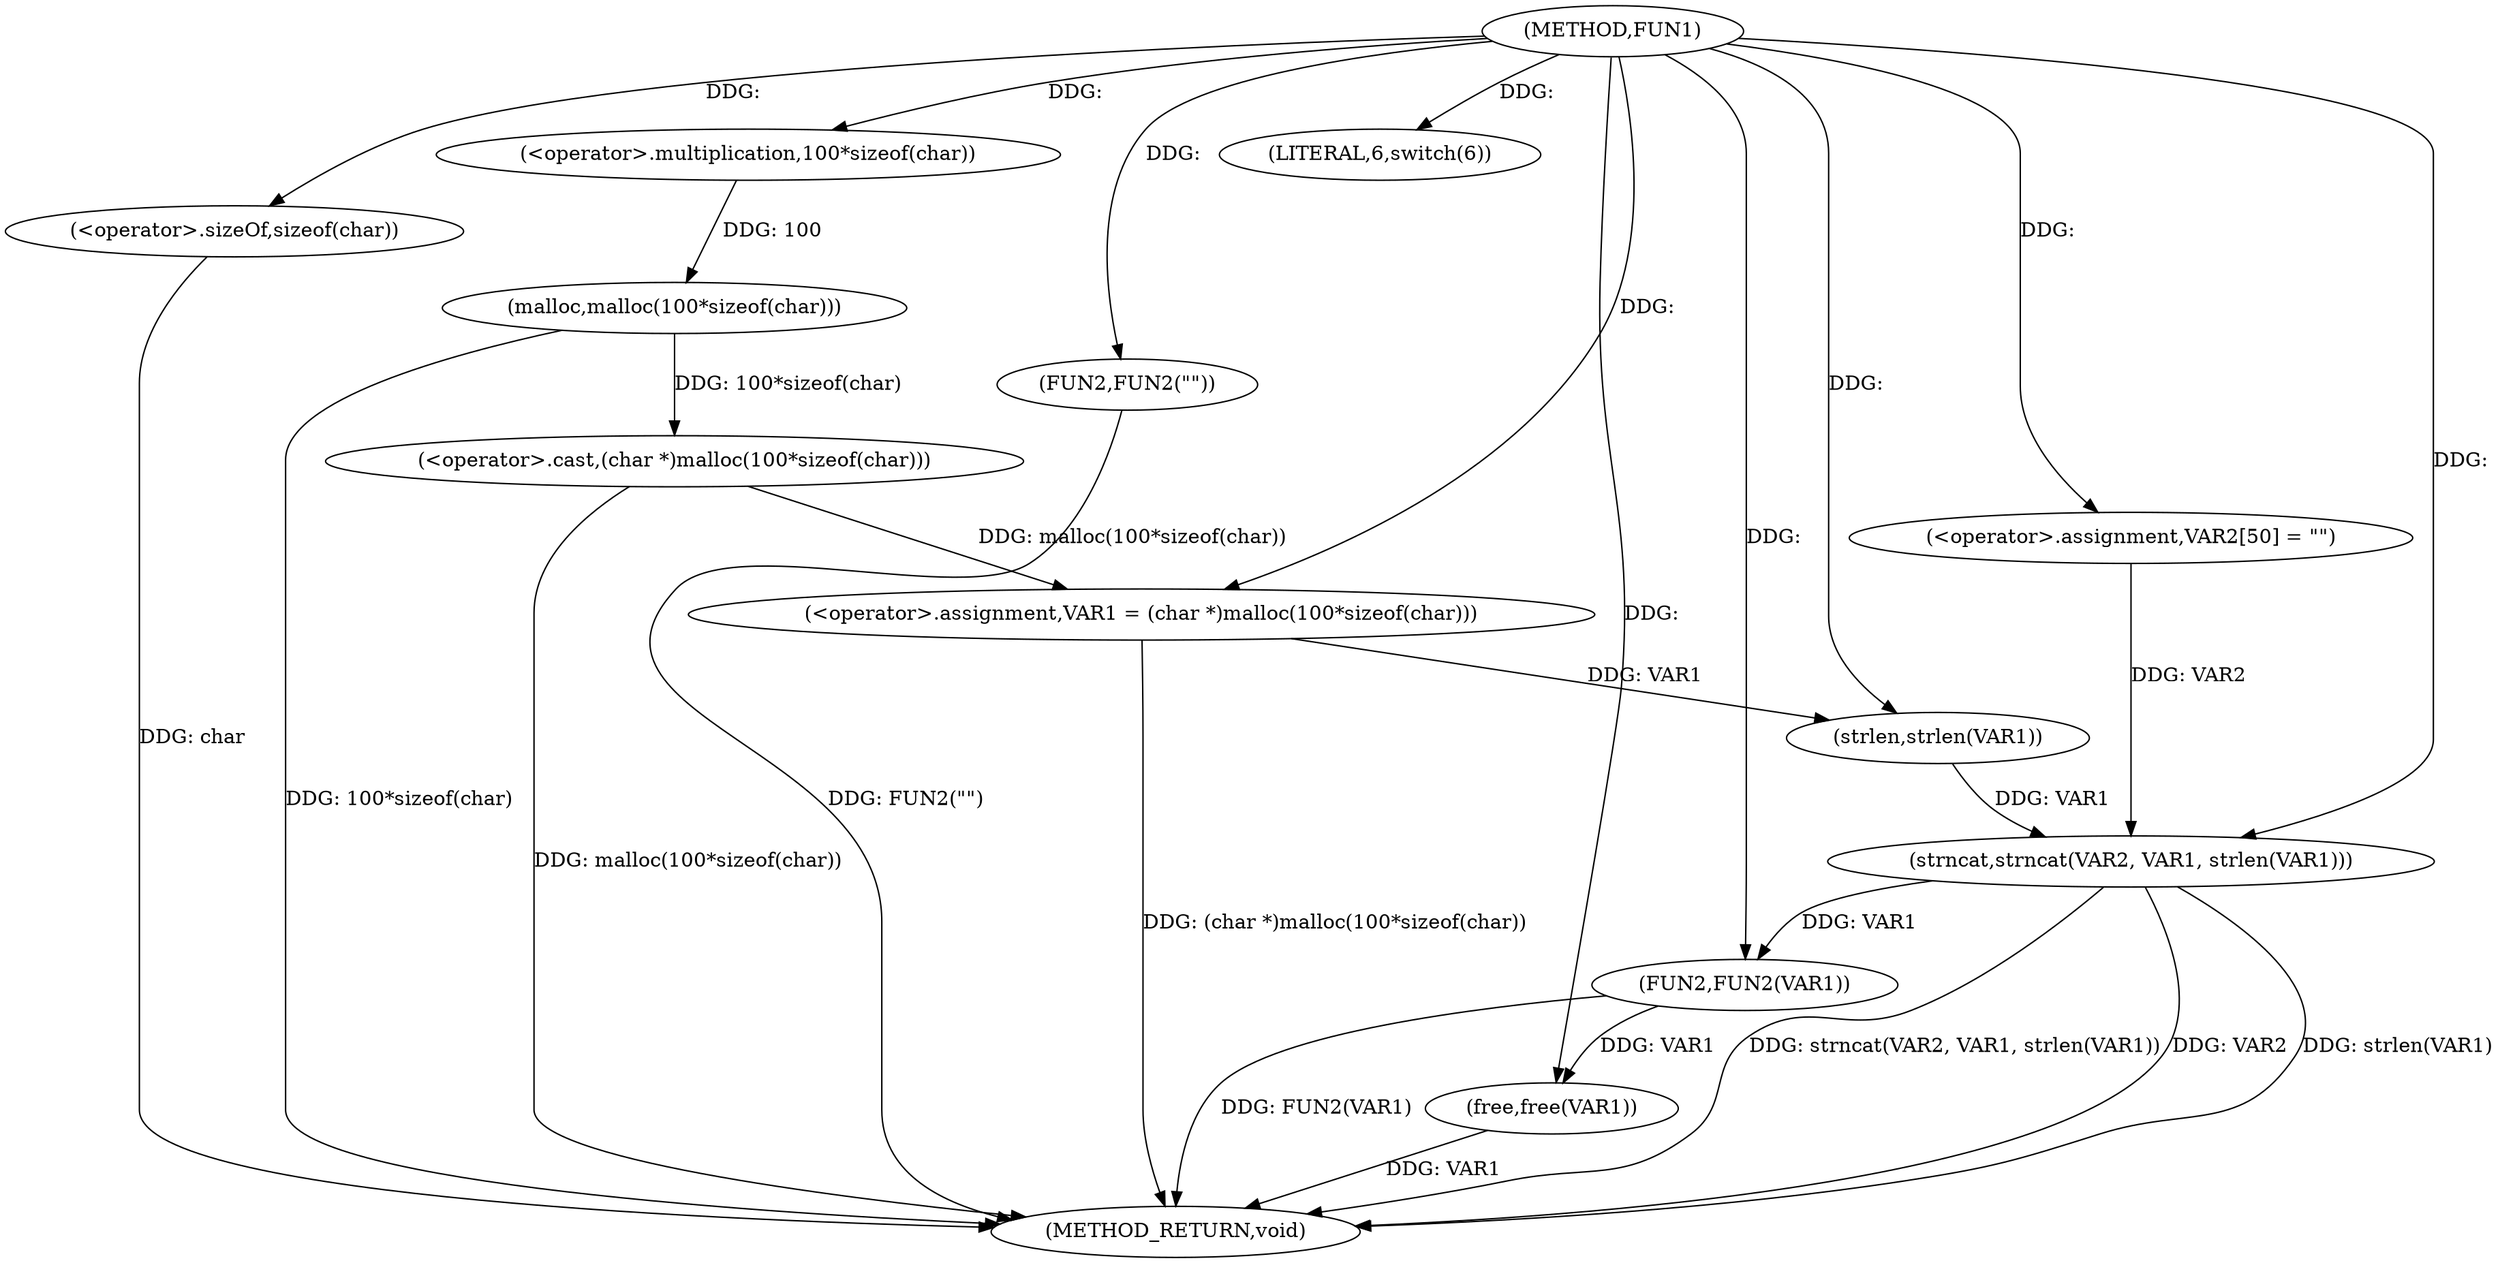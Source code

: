 digraph FUN1 {  
"1000100" [label = "(METHOD,FUN1)" ]
"1000135" [label = "(METHOD_RETURN,void)" ]
"1000103" [label = "(<operator>.assignment,VAR1 = (char *)malloc(100*sizeof(char)))" ]
"1000105" [label = "(<operator>.cast,(char *)malloc(100*sizeof(char)))" ]
"1000107" [label = "(malloc,malloc(100*sizeof(char)))" ]
"1000108" [label = "(<operator>.multiplication,100*sizeof(char))" ]
"1000110" [label = "(<operator>.sizeOf,sizeof(char))" ]
"1000113" [label = "(LITERAL,6,switch(6))" ]
"1000118" [label = "(FUN2,FUN2(\"\"))" ]
"1000123" [label = "(<operator>.assignment,VAR2[50] = \"\")" ]
"1000126" [label = "(strncat,strncat(VAR2, VAR1, strlen(VAR1)))" ]
"1000129" [label = "(strlen,strlen(VAR1))" ]
"1000131" [label = "(FUN2,FUN2(VAR1))" ]
"1000133" [label = "(free,free(VAR1))" ]
  "1000126" -> "1000135"  [ label = "DDG: strncat(VAR2, VAR1, strlen(VAR1))"] 
  "1000107" -> "1000135"  [ label = "DDG: 100*sizeof(char)"] 
  "1000105" -> "1000135"  [ label = "DDG: malloc(100*sizeof(char))"] 
  "1000103" -> "1000135"  [ label = "DDG: (char *)malloc(100*sizeof(char))"] 
  "1000126" -> "1000135"  [ label = "DDG: VAR2"] 
  "1000118" -> "1000135"  [ label = "DDG: FUN2(\"\")"] 
  "1000110" -> "1000135"  [ label = "DDG: char"] 
  "1000131" -> "1000135"  [ label = "DDG: FUN2(VAR1)"] 
  "1000126" -> "1000135"  [ label = "DDG: strlen(VAR1)"] 
  "1000133" -> "1000135"  [ label = "DDG: VAR1"] 
  "1000105" -> "1000103"  [ label = "DDG: malloc(100*sizeof(char))"] 
  "1000100" -> "1000103"  [ label = "DDG: "] 
  "1000107" -> "1000105"  [ label = "DDG: 100*sizeof(char)"] 
  "1000108" -> "1000107"  [ label = "DDG: 100"] 
  "1000100" -> "1000108"  [ label = "DDG: "] 
  "1000100" -> "1000110"  [ label = "DDG: "] 
  "1000100" -> "1000113"  [ label = "DDG: "] 
  "1000100" -> "1000118"  [ label = "DDG: "] 
  "1000100" -> "1000123"  [ label = "DDG: "] 
  "1000123" -> "1000126"  [ label = "DDG: VAR2"] 
  "1000100" -> "1000126"  [ label = "DDG: "] 
  "1000129" -> "1000126"  [ label = "DDG: VAR1"] 
  "1000103" -> "1000129"  [ label = "DDG: VAR1"] 
  "1000100" -> "1000129"  [ label = "DDG: "] 
  "1000126" -> "1000131"  [ label = "DDG: VAR1"] 
  "1000100" -> "1000131"  [ label = "DDG: "] 
  "1000131" -> "1000133"  [ label = "DDG: VAR1"] 
  "1000100" -> "1000133"  [ label = "DDG: "] 
}
